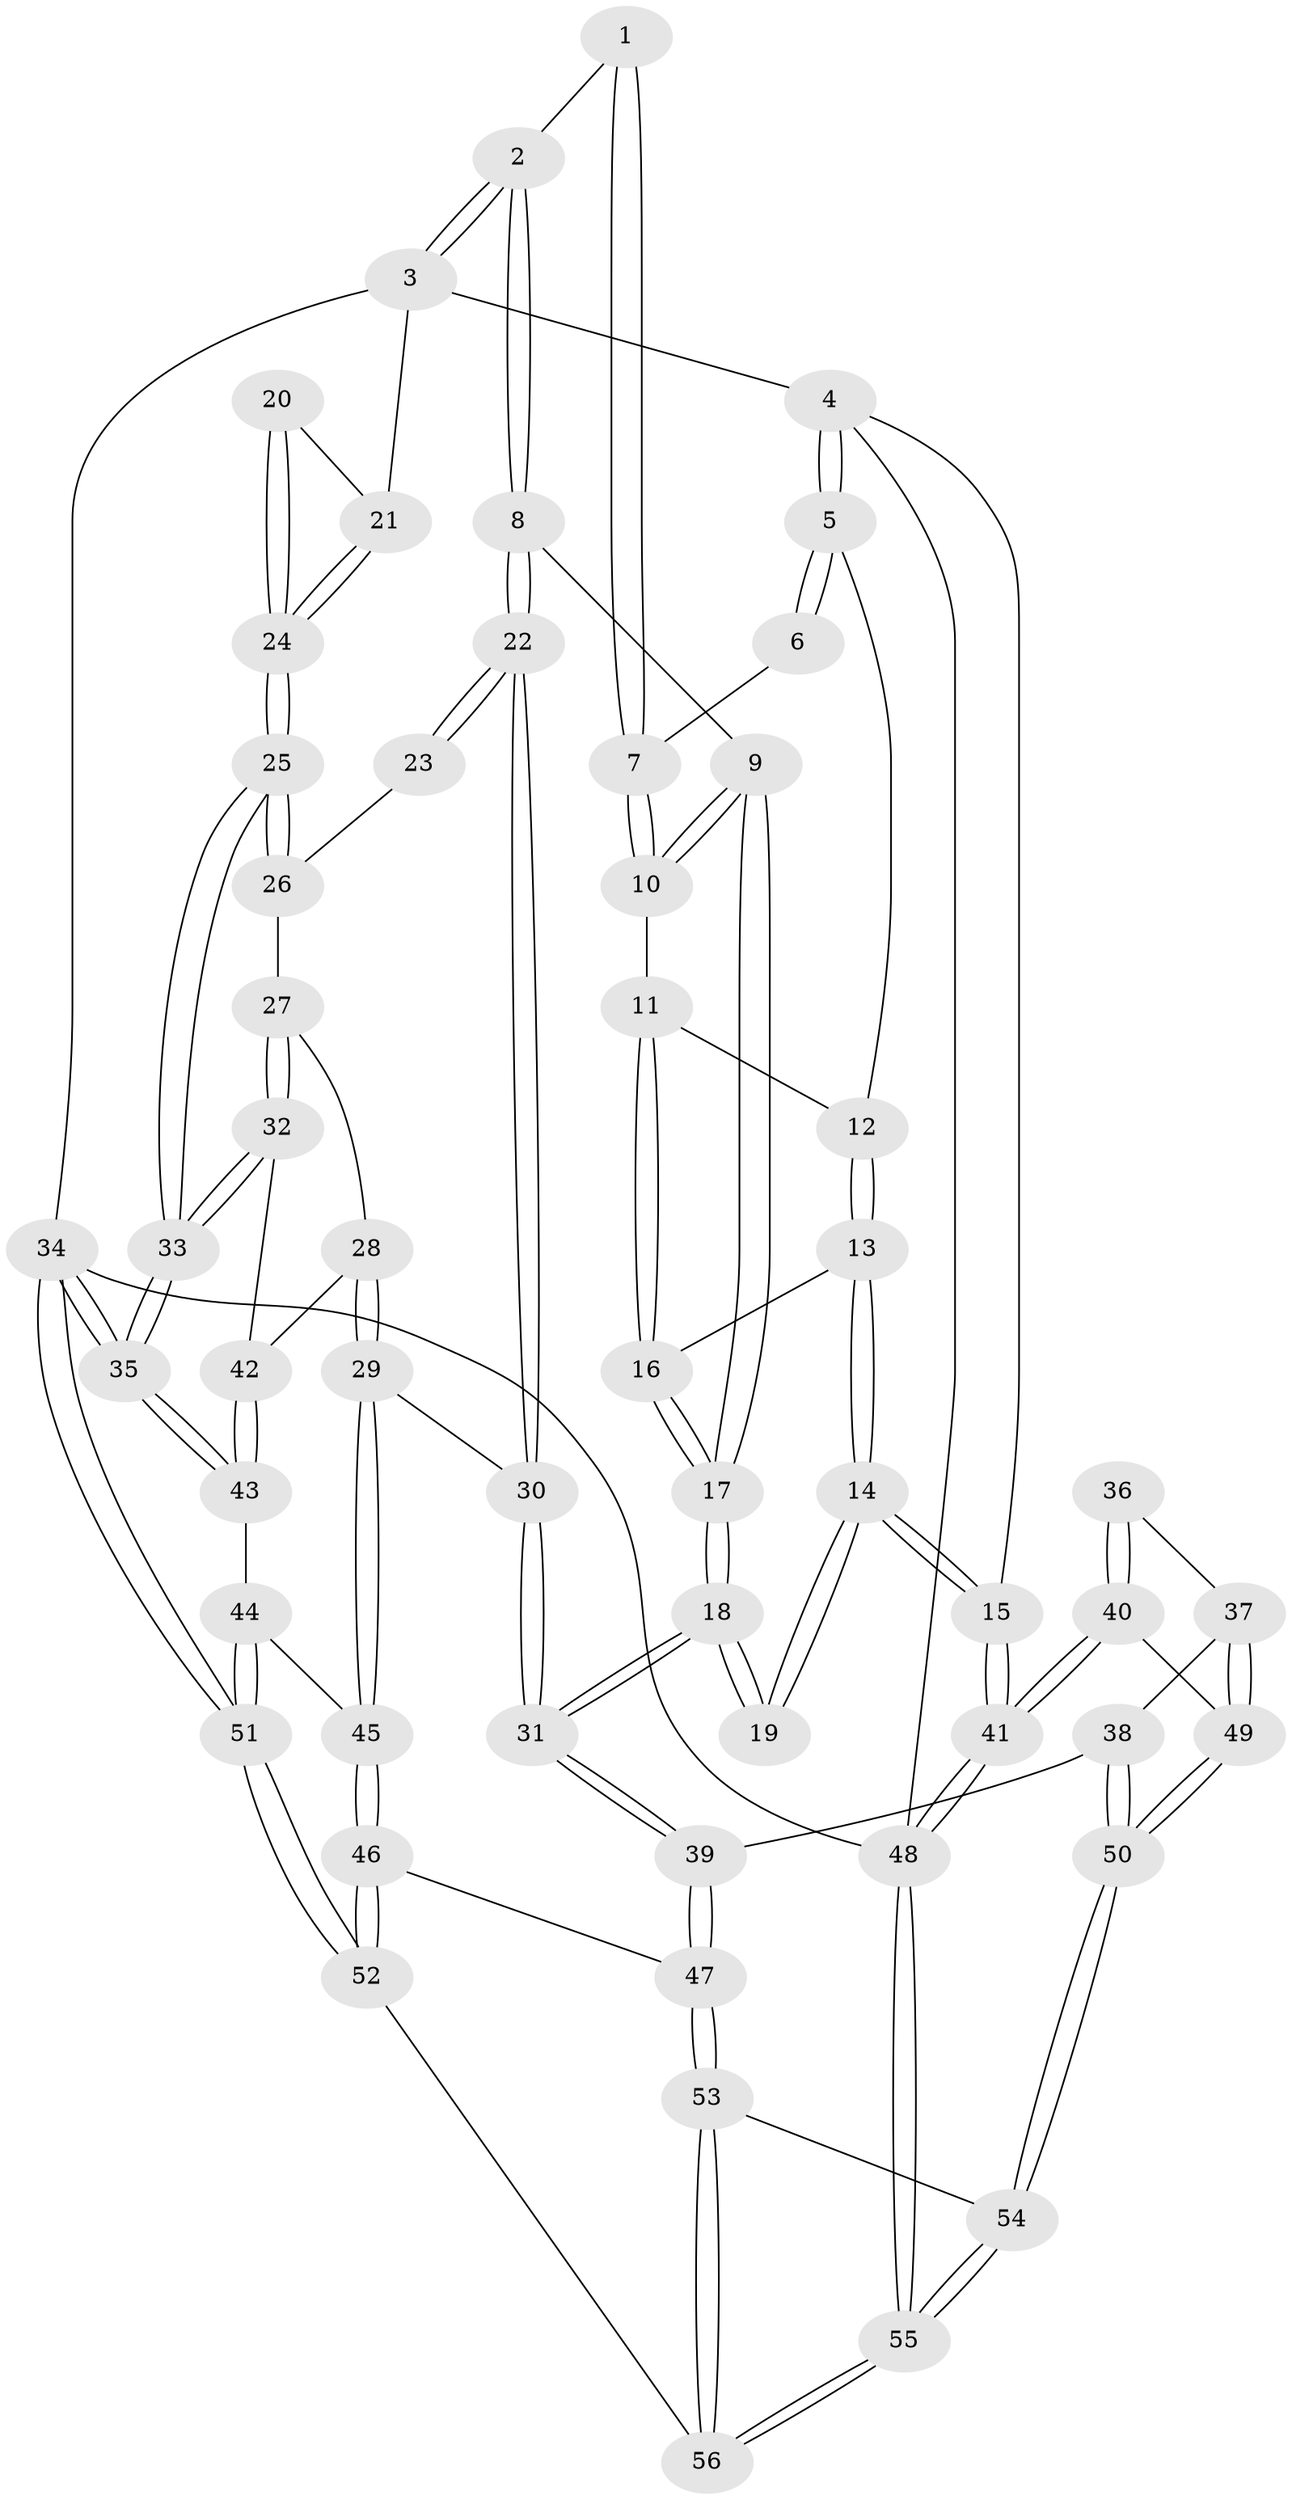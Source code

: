 // coarse degree distribution, {3: 0.6470588235294118, 4: 0.23529411764705882, 1: 0.029411764705882353, 2: 0.058823529411764705, 5: 0.029411764705882353}
// Generated by graph-tools (version 1.1) at 2025/38/03/04/25 23:38:24]
// undirected, 56 vertices, 137 edges
graph export_dot {
  node [color=gray90,style=filled];
  1 [pos="+0.9071256219062855+0"];
  2 [pos="+0.9812815654450311+0"];
  3 [pos="+1+0"];
  4 [pos="+0+0"];
  5 [pos="+0+0"];
  6 [pos="+0.16403918741333617+0"];
  7 [pos="+0.5630658988011529+0.15665850643352755"];
  8 [pos="+0.6905406509208175+0.38645479289964507"];
  9 [pos="+0.6600624586429534+0.3722194857189223"];
  10 [pos="+0.5545269023116998+0.243633927013889"];
  11 [pos="+0.3512648651093501+0.29789028185487754"];
  12 [pos="+0.22702690206343126+0.18406358892323596"];
  13 [pos="+0.18528163303772985+0.4547017455469828"];
  14 [pos="+0.10196019618564242+0.5327519114656274"];
  15 [pos="+0.031166806907550765+0.5474411021650428"];
  16 [pos="+0.34902396556944687+0.3726355406711692"];
  17 [pos="+0.40984790629735046+0.5084414017811918"];
  18 [pos="+0.4038811019554691+0.5414226931741287"];
  19 [pos="+0.2699600561950745+0.5681659568588622"];
  20 [pos="+0.7904719964972065+0.3944158509633511"];
  21 [pos="+1+0"];
  22 [pos="+0.6910280724132102+0.38699761650463915"];
  23 [pos="+0.7658414317336195+0.40600558231141215"];
  24 [pos="+1+0.4053708922069871"];
  25 [pos="+1+0.5482943996666171"];
  26 [pos="+0.804320228149537+0.45416413226681873"];
  27 [pos="+0.8298144232094626+0.5556890620146063"];
  28 [pos="+0.8097414426232737+0.6412444643033017"];
  29 [pos="+0.7242988405902034+0.6642333537299967"];
  30 [pos="+0.6526542062147631+0.567571776782017"];
  31 [pos="+0.4655059986178073+0.6538251831977696"];
  32 [pos="+1+0.5981397787021046"];
  33 [pos="+1+0.5964501143335755"];
  34 [pos="+1+1"];
  35 [pos="+1+1"];
  36 [pos="+0.27112028360271223+0.6478660849693859"];
  37 [pos="+0.31964127352759725+0.73568384051368"];
  38 [pos="+0.36383872926041194+0.7389599228248185"];
  39 [pos="+0.46091647205698927+0.7330323054976835"];
  40 [pos="+0.1309042080863144+0.7714728841643129"];
  41 [pos="+0+0.7403244048406048"];
  42 [pos="+0.8432788020731564+0.6609168215393306"];
  43 [pos="+0.8775027816697352+0.777230439021122"];
  44 [pos="+0.7240551981359316+0.7735407825792483"];
  45 [pos="+0.6964089075579336+0.7599591817872562"];
  46 [pos="+0.6260574661342373+0.802791908281358"];
  47 [pos="+0.4766482233299809+0.7636923704585973"];
  48 [pos="+0+1"];
  49 [pos="+0.16452140102925875+0.7833708707134264"];
  50 [pos="+0.25924006773033287+0.8933497117628935"];
  51 [pos="+1+1"];
  52 [pos="+0.7266213959454269+1"];
  53 [pos="+0.47513629229731724+0.767968256488926"];
  54 [pos="+0.2800744533298165+0.9266517291072722"];
  55 [pos="+0.296860011823764+1"];
  56 [pos="+0.46365224928891113+1"];
  1 -- 2;
  1 -- 7;
  1 -- 7;
  2 -- 3;
  2 -- 3;
  2 -- 8;
  2 -- 8;
  3 -- 4;
  3 -- 21;
  3 -- 34;
  4 -- 5;
  4 -- 5;
  4 -- 15;
  4 -- 48;
  5 -- 6;
  5 -- 6;
  5 -- 12;
  6 -- 7;
  7 -- 10;
  7 -- 10;
  8 -- 9;
  8 -- 22;
  8 -- 22;
  9 -- 10;
  9 -- 10;
  9 -- 17;
  9 -- 17;
  10 -- 11;
  11 -- 12;
  11 -- 16;
  11 -- 16;
  12 -- 13;
  12 -- 13;
  13 -- 14;
  13 -- 14;
  13 -- 16;
  14 -- 15;
  14 -- 15;
  14 -- 19;
  14 -- 19;
  15 -- 41;
  15 -- 41;
  16 -- 17;
  16 -- 17;
  17 -- 18;
  17 -- 18;
  18 -- 19;
  18 -- 19;
  18 -- 31;
  18 -- 31;
  20 -- 21;
  20 -- 24;
  20 -- 24;
  21 -- 24;
  21 -- 24;
  22 -- 23;
  22 -- 23;
  22 -- 30;
  22 -- 30;
  23 -- 26;
  24 -- 25;
  24 -- 25;
  25 -- 26;
  25 -- 26;
  25 -- 33;
  25 -- 33;
  26 -- 27;
  27 -- 28;
  27 -- 32;
  27 -- 32;
  28 -- 29;
  28 -- 29;
  28 -- 42;
  29 -- 30;
  29 -- 45;
  29 -- 45;
  30 -- 31;
  30 -- 31;
  31 -- 39;
  31 -- 39;
  32 -- 33;
  32 -- 33;
  32 -- 42;
  33 -- 35;
  33 -- 35;
  34 -- 35;
  34 -- 35;
  34 -- 51;
  34 -- 51;
  34 -- 48;
  35 -- 43;
  35 -- 43;
  36 -- 37;
  36 -- 40;
  36 -- 40;
  37 -- 38;
  37 -- 49;
  37 -- 49;
  38 -- 39;
  38 -- 50;
  38 -- 50;
  39 -- 47;
  39 -- 47;
  40 -- 41;
  40 -- 41;
  40 -- 49;
  41 -- 48;
  41 -- 48;
  42 -- 43;
  42 -- 43;
  43 -- 44;
  44 -- 45;
  44 -- 51;
  44 -- 51;
  45 -- 46;
  45 -- 46;
  46 -- 47;
  46 -- 52;
  46 -- 52;
  47 -- 53;
  47 -- 53;
  48 -- 55;
  48 -- 55;
  49 -- 50;
  49 -- 50;
  50 -- 54;
  50 -- 54;
  51 -- 52;
  51 -- 52;
  52 -- 56;
  53 -- 54;
  53 -- 56;
  53 -- 56;
  54 -- 55;
  54 -- 55;
  55 -- 56;
  55 -- 56;
}
